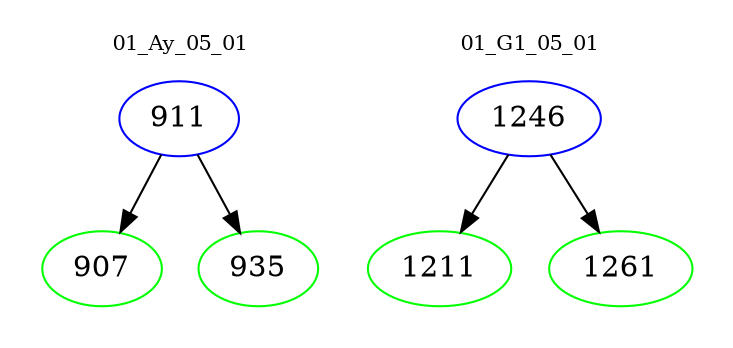 digraph{
subgraph cluster_0 {
color = white
label = "01_Ay_05_01";
fontsize=10;
T0_911 [label="911", color="blue"]
T0_911 -> T0_907 [color="black"]
T0_907 [label="907", color="green"]
T0_911 -> T0_935 [color="black"]
T0_935 [label="935", color="green"]
}
subgraph cluster_1 {
color = white
label = "01_G1_05_01";
fontsize=10;
T1_1246 [label="1246", color="blue"]
T1_1246 -> T1_1211 [color="black"]
T1_1211 [label="1211", color="green"]
T1_1246 -> T1_1261 [color="black"]
T1_1261 [label="1261", color="green"]
}
}
